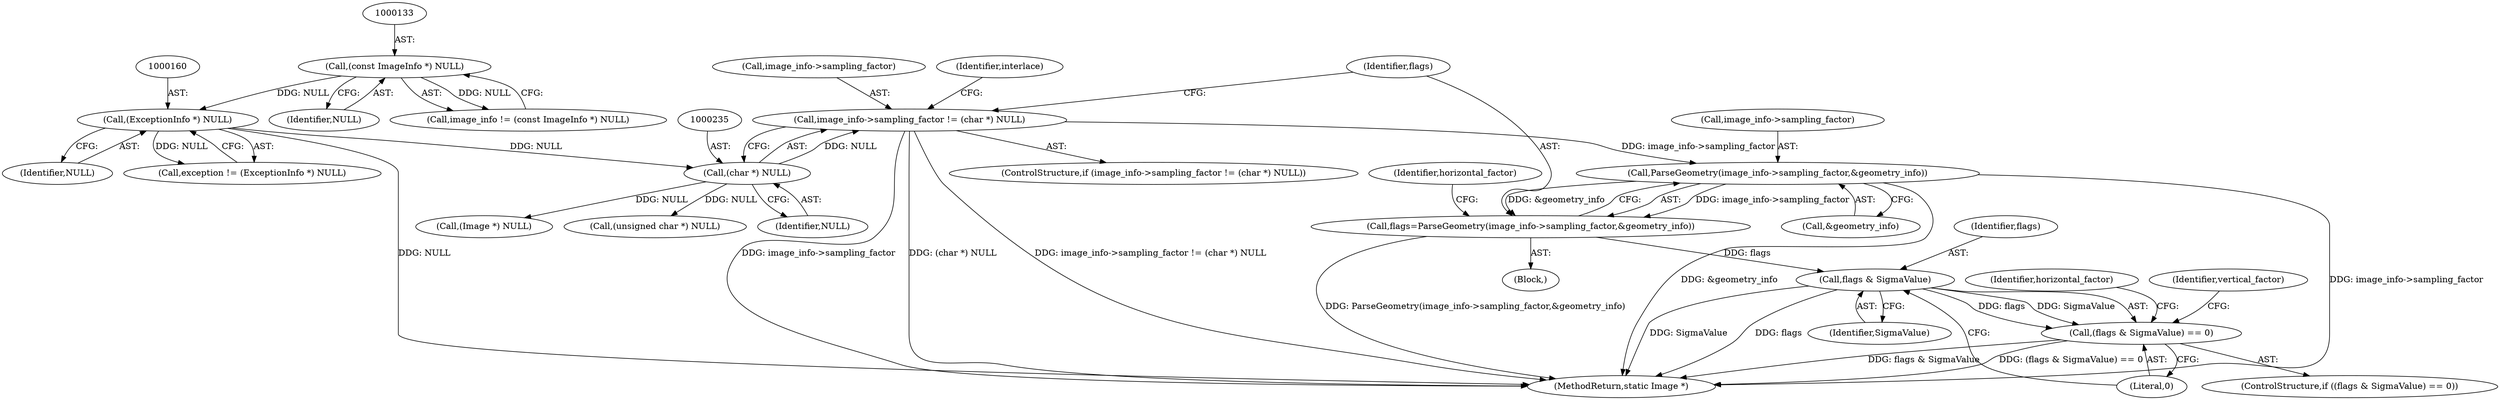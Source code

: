 digraph "0_ImageMagick_ef8f40689ac452398026c07da41656a7c87e4683@pointer" {
"1000242" [label="(Call,ParseGeometry(image_info->sampling_factor,&geometry_info))"];
"1000230" [label="(Call,image_info->sampling_factor != (char *) NULL)"];
"1000234" [label="(Call,(char *) NULL)"];
"1000159" [label="(Call,(ExceptionInfo *) NULL)"];
"1000132" [label="(Call,(const ImageInfo *) NULL)"];
"1000240" [label="(Call,flags=ParseGeometry(image_info->sampling_factor,&geometry_info))"];
"1000264" [label="(Call,flags & SigmaValue)"];
"1000263" [label="(Call,(flags & SigmaValue) == 0)"];
"1000242" [label="(Call,ParseGeometry(image_info->sampling_factor,&geometry_info))"];
"1000230" [label="(Call,image_info->sampling_factor != (char *) NULL)"];
"1000249" [label="(Identifier,horizontal_factor)"];
"1000237" [label="(Block,)"];
"1000335" [label="(Call,(Image *) NULL)"];
"1000264" [label="(Call,flags & SigmaValue)"];
"1000159" [label="(Call,(ExceptionInfo *) NULL)"];
"1000267" [label="(Literal,0)"];
"1000265" [label="(Identifier,flags)"];
"1000274" [label="(Identifier,horizontal_factor)"];
"1001579" [label="(MethodReturn,static Image *)"];
"1000134" [label="(Identifier,NULL)"];
"1000130" [label="(Call,image_info != (const ImageInfo *) NULL)"];
"1000229" [label="(ControlStructure,if (image_info->sampling_factor != (char *) NULL))"];
"1000243" [label="(Call,image_info->sampling_factor)"];
"1000293" [label="(Identifier,interlace)"];
"1000399" [label="(Call,(unsigned char *) NULL)"];
"1000241" [label="(Identifier,flags)"];
"1000266" [label="(Identifier,SigmaValue)"];
"1000269" [label="(Identifier,vertical_factor)"];
"1000240" [label="(Call,flags=ParseGeometry(image_info->sampling_factor,&geometry_info))"];
"1000246" [label="(Call,&geometry_info)"];
"1000262" [label="(ControlStructure,if ((flags & SigmaValue) == 0))"];
"1000234" [label="(Call,(char *) NULL)"];
"1000236" [label="(Identifier,NULL)"];
"1000157" [label="(Call,exception != (ExceptionInfo *) NULL)"];
"1000263" [label="(Call,(flags & SigmaValue) == 0)"];
"1000132" [label="(Call,(const ImageInfo *) NULL)"];
"1000231" [label="(Call,image_info->sampling_factor)"];
"1000161" [label="(Identifier,NULL)"];
"1000242" -> "1000240"  [label="AST: "];
"1000242" -> "1000246"  [label="CFG: "];
"1000243" -> "1000242"  [label="AST: "];
"1000246" -> "1000242"  [label="AST: "];
"1000240" -> "1000242"  [label="CFG: "];
"1000242" -> "1001579"  [label="DDG: &geometry_info"];
"1000242" -> "1001579"  [label="DDG: image_info->sampling_factor"];
"1000242" -> "1000240"  [label="DDG: image_info->sampling_factor"];
"1000242" -> "1000240"  [label="DDG: &geometry_info"];
"1000230" -> "1000242"  [label="DDG: image_info->sampling_factor"];
"1000230" -> "1000229"  [label="AST: "];
"1000230" -> "1000234"  [label="CFG: "];
"1000231" -> "1000230"  [label="AST: "];
"1000234" -> "1000230"  [label="AST: "];
"1000241" -> "1000230"  [label="CFG: "];
"1000293" -> "1000230"  [label="CFG: "];
"1000230" -> "1001579"  [label="DDG: image_info->sampling_factor"];
"1000230" -> "1001579"  [label="DDG: (char *) NULL"];
"1000230" -> "1001579"  [label="DDG: image_info->sampling_factor != (char *) NULL"];
"1000234" -> "1000230"  [label="DDG: NULL"];
"1000234" -> "1000236"  [label="CFG: "];
"1000235" -> "1000234"  [label="AST: "];
"1000236" -> "1000234"  [label="AST: "];
"1000159" -> "1000234"  [label="DDG: NULL"];
"1000234" -> "1000335"  [label="DDG: NULL"];
"1000234" -> "1000399"  [label="DDG: NULL"];
"1000159" -> "1000157"  [label="AST: "];
"1000159" -> "1000161"  [label="CFG: "];
"1000160" -> "1000159"  [label="AST: "];
"1000161" -> "1000159"  [label="AST: "];
"1000157" -> "1000159"  [label="CFG: "];
"1000159" -> "1001579"  [label="DDG: NULL"];
"1000159" -> "1000157"  [label="DDG: NULL"];
"1000132" -> "1000159"  [label="DDG: NULL"];
"1000132" -> "1000130"  [label="AST: "];
"1000132" -> "1000134"  [label="CFG: "];
"1000133" -> "1000132"  [label="AST: "];
"1000134" -> "1000132"  [label="AST: "];
"1000130" -> "1000132"  [label="CFG: "];
"1000132" -> "1000130"  [label="DDG: NULL"];
"1000240" -> "1000237"  [label="AST: "];
"1000241" -> "1000240"  [label="AST: "];
"1000249" -> "1000240"  [label="CFG: "];
"1000240" -> "1001579"  [label="DDG: ParseGeometry(image_info->sampling_factor,&geometry_info)"];
"1000240" -> "1000264"  [label="DDG: flags"];
"1000264" -> "1000263"  [label="AST: "];
"1000264" -> "1000266"  [label="CFG: "];
"1000265" -> "1000264"  [label="AST: "];
"1000266" -> "1000264"  [label="AST: "];
"1000267" -> "1000264"  [label="CFG: "];
"1000264" -> "1001579"  [label="DDG: flags"];
"1000264" -> "1001579"  [label="DDG: SigmaValue"];
"1000264" -> "1000263"  [label="DDG: flags"];
"1000264" -> "1000263"  [label="DDG: SigmaValue"];
"1000263" -> "1000262"  [label="AST: "];
"1000263" -> "1000267"  [label="CFG: "];
"1000267" -> "1000263"  [label="AST: "];
"1000269" -> "1000263"  [label="CFG: "];
"1000274" -> "1000263"  [label="CFG: "];
"1000263" -> "1001579"  [label="DDG: flags & SigmaValue"];
"1000263" -> "1001579"  [label="DDG: (flags & SigmaValue) == 0"];
}
